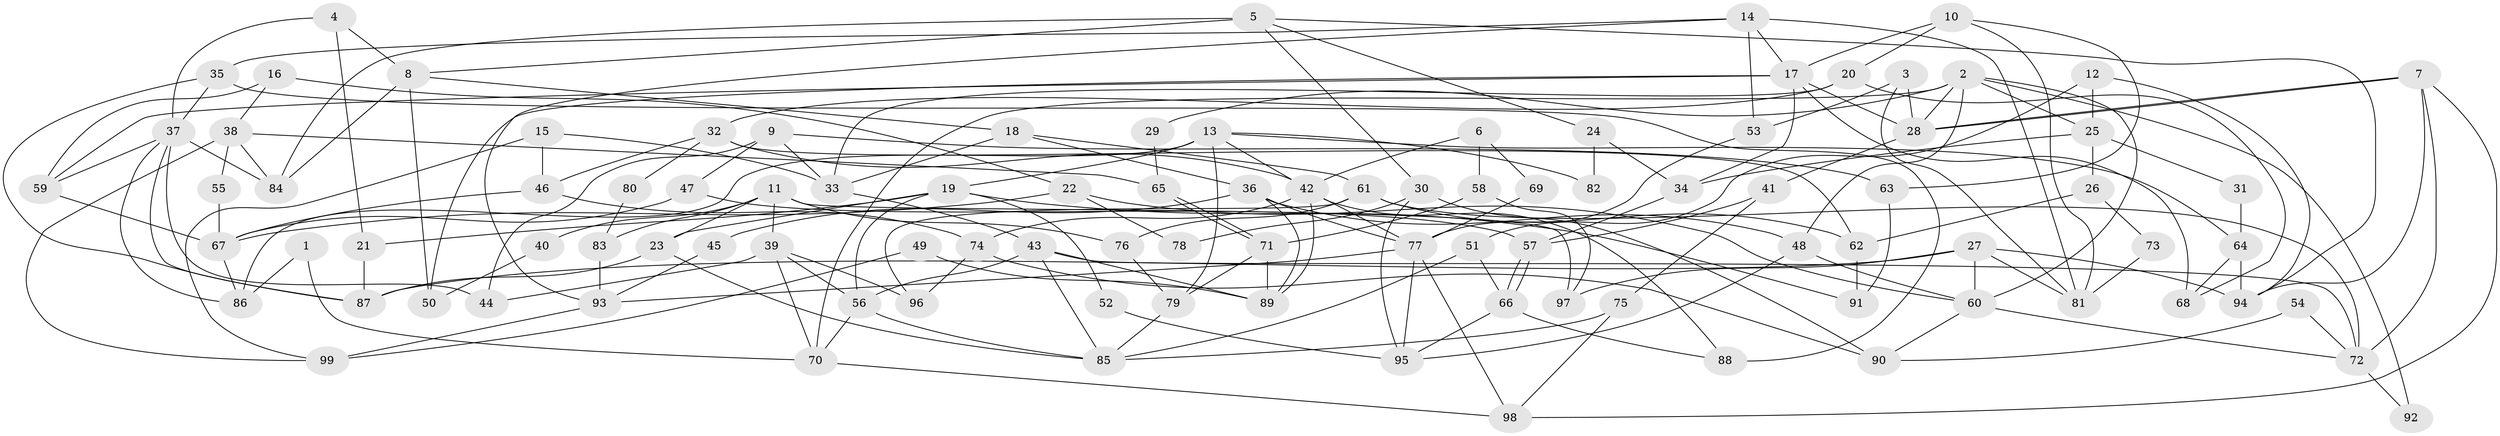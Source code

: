 // Generated by graph-tools (version 1.1) at 2025/02/03/09/25 03:02:01]
// undirected, 99 vertices, 198 edges
graph export_dot {
graph [start="1"]
  node [color=gray90,style=filled];
  1;
  2;
  3;
  4;
  5;
  6;
  7;
  8;
  9;
  10;
  11;
  12;
  13;
  14;
  15;
  16;
  17;
  18;
  19;
  20;
  21;
  22;
  23;
  24;
  25;
  26;
  27;
  28;
  29;
  30;
  31;
  32;
  33;
  34;
  35;
  36;
  37;
  38;
  39;
  40;
  41;
  42;
  43;
  44;
  45;
  46;
  47;
  48;
  49;
  50;
  51;
  52;
  53;
  54;
  55;
  56;
  57;
  58;
  59;
  60;
  61;
  62;
  63;
  64;
  65;
  66;
  67;
  68;
  69;
  70;
  71;
  72;
  73;
  74;
  75;
  76;
  77;
  78;
  79;
  80;
  81;
  82;
  83;
  84;
  85;
  86;
  87;
  88;
  89;
  90;
  91;
  92;
  93;
  94;
  95;
  96;
  97;
  98;
  99;
  1 -- 70;
  1 -- 86;
  2 -- 70;
  2 -- 28;
  2 -- 25;
  2 -- 29;
  2 -- 48;
  2 -- 60;
  2 -- 92;
  3 -- 28;
  3 -- 53;
  3 -- 81;
  4 -- 8;
  4 -- 37;
  4 -- 21;
  5 -- 94;
  5 -- 8;
  5 -- 24;
  5 -- 30;
  5 -- 84;
  6 -- 58;
  6 -- 42;
  6 -- 69;
  7 -- 98;
  7 -- 28;
  7 -- 28;
  7 -- 72;
  7 -- 94;
  8 -- 84;
  8 -- 18;
  8 -- 50;
  9 -- 44;
  9 -- 47;
  9 -- 33;
  9 -- 63;
  10 -- 20;
  10 -- 63;
  10 -- 17;
  10 -- 81;
  11 -- 23;
  11 -- 39;
  11 -- 40;
  11 -- 76;
  11 -- 83;
  11 -- 97;
  12 -- 94;
  12 -- 51;
  12 -- 25;
  13 -- 79;
  13 -- 64;
  13 -- 19;
  13 -- 42;
  13 -- 82;
  13 -- 86;
  14 -- 17;
  14 -- 81;
  14 -- 35;
  14 -- 53;
  14 -- 93;
  15 -- 33;
  15 -- 46;
  15 -- 99;
  16 -- 38;
  16 -- 59;
  16 -- 22;
  17 -- 28;
  17 -- 34;
  17 -- 50;
  17 -- 59;
  17 -- 68;
  18 -- 36;
  18 -- 61;
  18 -- 33;
  19 -- 56;
  19 -- 21;
  19 -- 23;
  19 -- 52;
  19 -- 91;
  20 -- 32;
  20 -- 33;
  20 -- 68;
  21 -- 87;
  22 -- 60;
  22 -- 67;
  22 -- 78;
  23 -- 87;
  23 -- 85;
  24 -- 34;
  24 -- 82;
  25 -- 26;
  25 -- 31;
  25 -- 34;
  26 -- 62;
  26 -- 73;
  27 -- 87;
  27 -- 81;
  27 -- 60;
  27 -- 94;
  27 -- 97;
  28 -- 41;
  29 -- 65;
  30 -- 95;
  30 -- 78;
  30 -- 90;
  31 -- 64;
  32 -- 42;
  32 -- 46;
  32 -- 62;
  32 -- 80;
  33 -- 43;
  34 -- 57;
  35 -- 87;
  35 -- 37;
  35 -- 88;
  36 -- 48;
  36 -- 89;
  36 -- 45;
  36 -- 77;
  37 -- 59;
  37 -- 44;
  37 -- 84;
  37 -- 86;
  37 -- 87;
  38 -- 99;
  38 -- 84;
  38 -- 55;
  38 -- 65;
  39 -- 56;
  39 -- 96;
  39 -- 44;
  39 -- 70;
  40 -- 50;
  41 -- 57;
  41 -- 75;
  42 -- 88;
  42 -- 74;
  42 -- 77;
  42 -- 89;
  43 -- 72;
  43 -- 56;
  43 -- 85;
  43 -- 89;
  45 -- 93;
  46 -- 67;
  46 -- 74;
  47 -- 57;
  47 -- 67;
  48 -- 60;
  48 -- 95;
  49 -- 89;
  49 -- 99;
  51 -- 66;
  51 -- 85;
  52 -- 95;
  53 -- 77;
  54 -- 90;
  54 -- 72;
  55 -- 67;
  56 -- 85;
  56 -- 70;
  57 -- 66;
  57 -- 66;
  58 -- 97;
  58 -- 71;
  59 -- 67;
  60 -- 72;
  60 -- 90;
  61 -- 76;
  61 -- 72;
  61 -- 62;
  61 -- 96;
  62 -- 91;
  63 -- 91;
  64 -- 94;
  64 -- 68;
  65 -- 71;
  65 -- 71;
  66 -- 95;
  66 -- 88;
  67 -- 86;
  69 -- 77;
  70 -- 98;
  71 -- 89;
  71 -- 79;
  72 -- 92;
  73 -- 81;
  74 -- 90;
  74 -- 96;
  75 -- 98;
  75 -- 85;
  76 -- 79;
  77 -- 93;
  77 -- 95;
  77 -- 98;
  79 -- 85;
  80 -- 83;
  83 -- 93;
  93 -- 99;
}
